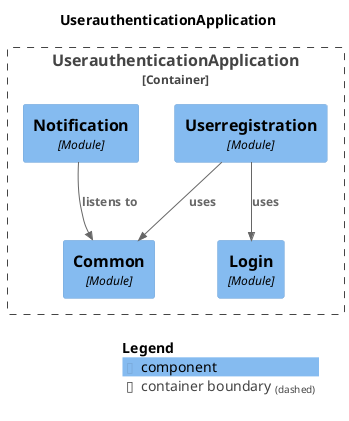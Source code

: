 @startuml
set separator none
title UserauthenticationApplication

top to bottom direction

!include <C4/C4>
!include <C4/C4_Context>
!include <C4/C4_Component>

Container_Boundary("UserauthenticationApplication.UserauthenticationApplication_boundary", "UserauthenticationApplication", $tags="") {
  Component(UserauthenticationApplication.UserauthenticationApplication.Common, "Common", $techn="Module", $descr="", $tags="", $link="")
  Component(UserauthenticationApplication.UserauthenticationApplication.Login, "Login", $techn="Module", $descr="", $tags="", $link="")
  Component(UserauthenticationApplication.UserauthenticationApplication.Userregistration, "Userregistration", $techn="Module", $descr="", $tags="", $link="")
  Component(UserauthenticationApplication.UserauthenticationApplication.Notification, "Notification", $techn="Module", $descr="", $tags="", $link="")
}

Rel(UserauthenticationApplication.UserauthenticationApplication.Userregistration, UserauthenticationApplication.UserauthenticationApplication.Common, "uses", $techn="", $tags="", $link="")
Rel(UserauthenticationApplication.UserauthenticationApplication.Notification, UserauthenticationApplication.UserauthenticationApplication.Common, "listens to", $techn="", $tags="", $link="")
Rel(UserauthenticationApplication.UserauthenticationApplication.Userregistration, UserauthenticationApplication.UserauthenticationApplication.Login, "uses", $techn="", $tags="", $link="")

SHOW_LEGEND(true)
@enduml
